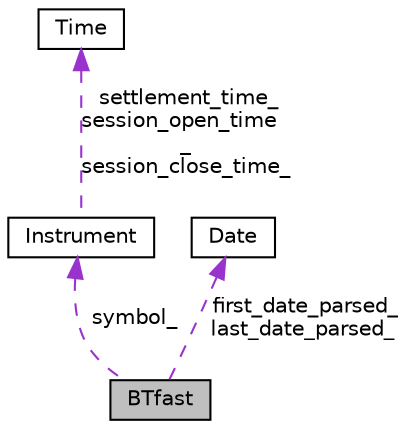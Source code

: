 digraph "BTfast"
{
 // LATEX_PDF_SIZE
  edge [fontname="Helvetica",fontsize="10",labelfontname="Helvetica",labelfontsize="10"];
  node [fontname="Helvetica",fontsize="10",shape=record];
  Node1 [label="BTfast",height=0.2,width=0.4,color="black", fillcolor="grey75", style="filled", fontcolor="black",tooltip=" "];
  Node2 -> Node1 [dir="back",color="darkorchid3",fontsize="10",style="dashed",label=" symbol_" ,fontname="Helvetica"];
  Node2 [label="Instrument",height=0.2,width=0.4,color="black", fillcolor="white", style="filled",URL="$class_instrument.html",tooltip=" "];
  Node3 -> Node2 [dir="back",color="darkorchid3",fontsize="10",style="dashed",label=" settlement_time_\nsession_open_time\l_\nsession_close_time_" ,fontname="Helvetica"];
  Node3 [label="Time",height=0.2,width=0.4,color="black", fillcolor="white", style="filled",URL="$class_time.html",tooltip=" "];
  Node4 -> Node1 [dir="back",color="darkorchid3",fontsize="10",style="dashed",label=" first_date_parsed_\nlast_date_parsed_" ,fontname="Helvetica"];
  Node4 [label="Date",height=0.2,width=0.4,color="black", fillcolor="white", style="filled",URL="$class_date.html",tooltip=" "];
}
